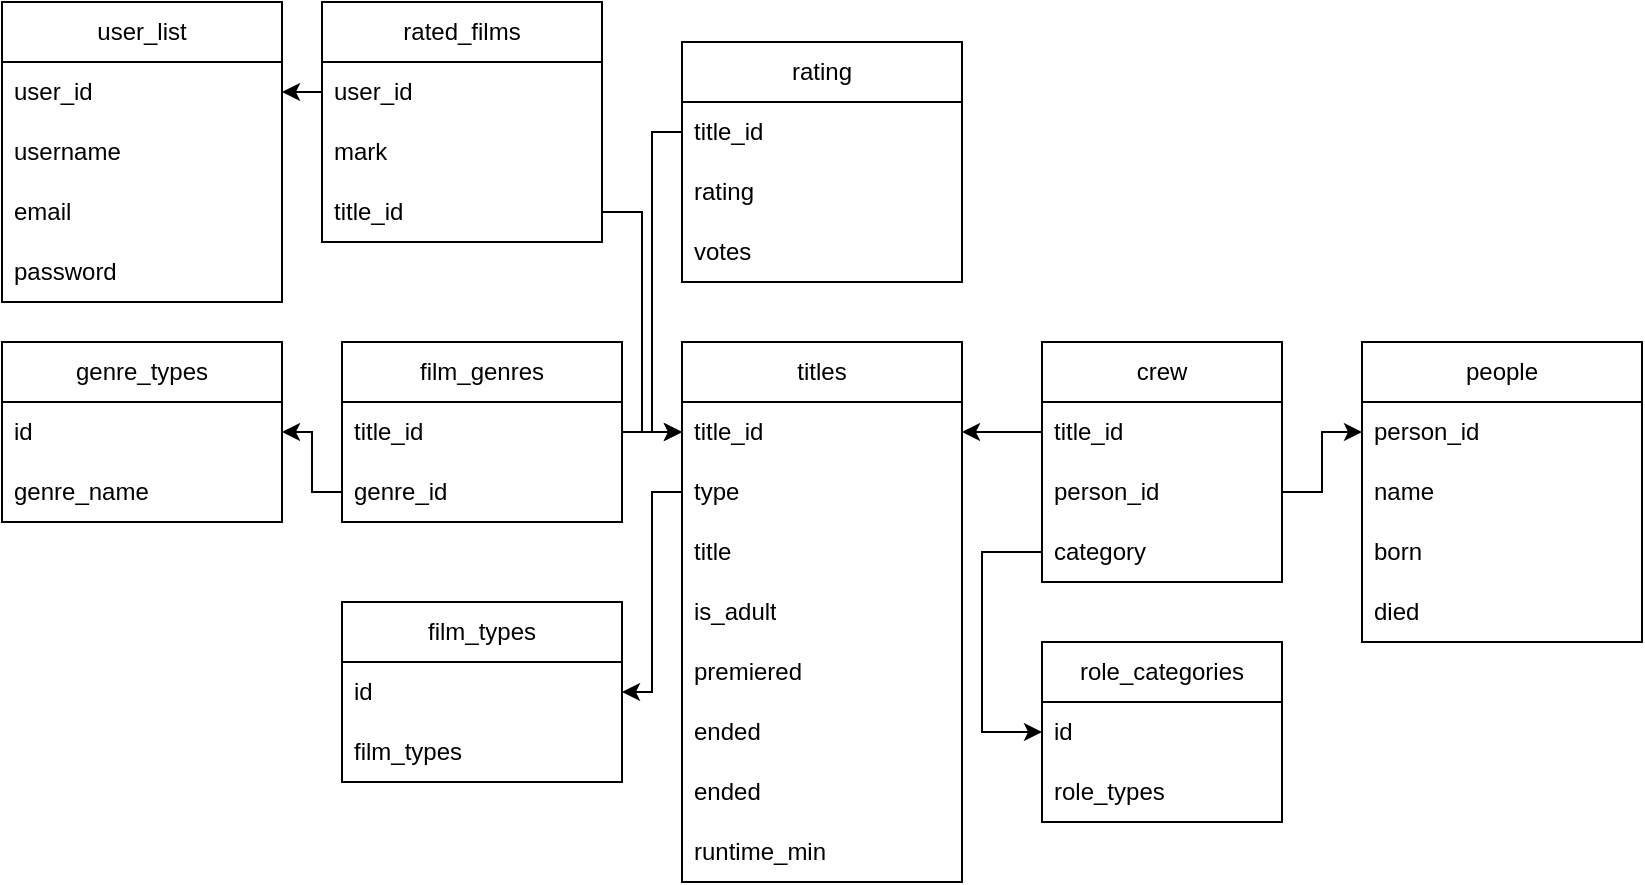 <mxfile version="20.6.0" type="github">
  <diagram id="KXnSmSRIPwgm-IKH9LTK" name="Страница 1">
    <mxGraphModel dx="1303" dy="632" grid="1" gridSize="10" guides="1" tooltips="1" connect="1" arrows="1" fold="1" page="1" pageScale="1" pageWidth="827" pageHeight="1169" math="0" shadow="0">
      <root>
        <mxCell id="0" />
        <mxCell id="1" parent="0" />
        <mxCell id="tuFLpeBdodD1OW-p5DMp-6" value="rating" style="swimlane;fontStyle=0;childLayout=stackLayout;horizontal=1;startSize=30;horizontalStack=0;resizeParent=1;resizeParentMax=0;resizeLast=0;collapsible=1;marginBottom=0;whiteSpace=wrap;html=1;" vertex="1" parent="1">
          <mxGeometry x="340" y="40" width="140" height="120" as="geometry" />
        </mxCell>
        <mxCell id="tuFLpeBdodD1OW-p5DMp-7" value="title_id" style="text;strokeColor=none;fillColor=none;align=left;verticalAlign=middle;spacingLeft=4;spacingRight=4;overflow=hidden;points=[[0,0.5],[1,0.5]];portConstraint=eastwest;rotatable=0;whiteSpace=wrap;html=1;" vertex="1" parent="tuFLpeBdodD1OW-p5DMp-6">
          <mxGeometry y="30" width="140" height="30" as="geometry" />
        </mxCell>
        <mxCell id="tuFLpeBdodD1OW-p5DMp-8" value="rating" style="text;strokeColor=none;fillColor=none;align=left;verticalAlign=middle;spacingLeft=4;spacingRight=4;overflow=hidden;points=[[0,0.5],[1,0.5]];portConstraint=eastwest;rotatable=0;whiteSpace=wrap;html=1;" vertex="1" parent="tuFLpeBdodD1OW-p5DMp-6">
          <mxGeometry y="60" width="140" height="30" as="geometry" />
        </mxCell>
        <mxCell id="tuFLpeBdodD1OW-p5DMp-9" value="votes" style="text;strokeColor=none;fillColor=none;align=left;verticalAlign=middle;spacingLeft=4;spacingRight=4;overflow=hidden;points=[[0,0.5],[1,0.5]];portConstraint=eastwest;rotatable=0;whiteSpace=wrap;html=1;" vertex="1" parent="tuFLpeBdodD1OW-p5DMp-6">
          <mxGeometry y="90" width="140" height="30" as="geometry" />
        </mxCell>
        <mxCell id="tuFLpeBdodD1OW-p5DMp-10" value="titles" style="swimlane;fontStyle=0;childLayout=stackLayout;horizontal=1;startSize=30;horizontalStack=0;resizeParent=1;resizeParentMax=0;resizeLast=0;collapsible=1;marginBottom=0;whiteSpace=wrap;html=1;" vertex="1" parent="1">
          <mxGeometry x="340" y="190" width="140" height="270" as="geometry" />
        </mxCell>
        <mxCell id="tuFLpeBdodD1OW-p5DMp-11" value="title_id" style="text;strokeColor=none;fillColor=none;align=left;verticalAlign=middle;spacingLeft=4;spacingRight=4;overflow=hidden;points=[[0,0.5],[1,0.5]];portConstraint=eastwest;rotatable=0;whiteSpace=wrap;html=1;" vertex="1" parent="tuFLpeBdodD1OW-p5DMp-10">
          <mxGeometry y="30" width="140" height="30" as="geometry" />
        </mxCell>
        <mxCell id="tuFLpeBdodD1OW-p5DMp-12" value="type" style="text;strokeColor=none;fillColor=none;align=left;verticalAlign=middle;spacingLeft=4;spacingRight=4;overflow=hidden;points=[[0,0.5],[1,0.5]];portConstraint=eastwest;rotatable=0;whiteSpace=wrap;html=1;" vertex="1" parent="tuFLpeBdodD1OW-p5DMp-10">
          <mxGeometry y="60" width="140" height="30" as="geometry" />
        </mxCell>
        <mxCell id="tuFLpeBdodD1OW-p5DMp-13" value="title" style="text;strokeColor=none;fillColor=none;align=left;verticalAlign=middle;spacingLeft=4;spacingRight=4;overflow=hidden;points=[[0,0.5],[1,0.5]];portConstraint=eastwest;rotatable=0;whiteSpace=wrap;html=1;" vertex="1" parent="tuFLpeBdodD1OW-p5DMp-10">
          <mxGeometry y="90" width="140" height="30" as="geometry" />
        </mxCell>
        <mxCell id="tuFLpeBdodD1OW-p5DMp-14" value="is_adult" style="text;strokeColor=none;fillColor=none;align=left;verticalAlign=middle;spacingLeft=4;spacingRight=4;overflow=hidden;points=[[0,0.5],[1,0.5]];portConstraint=eastwest;rotatable=0;whiteSpace=wrap;html=1;" vertex="1" parent="tuFLpeBdodD1OW-p5DMp-10">
          <mxGeometry y="120" width="140" height="30" as="geometry" />
        </mxCell>
        <mxCell id="tuFLpeBdodD1OW-p5DMp-16" value="premiered" style="text;strokeColor=none;fillColor=none;align=left;verticalAlign=middle;spacingLeft=4;spacingRight=4;overflow=hidden;points=[[0,0.5],[1,0.5]];portConstraint=eastwest;rotatable=0;whiteSpace=wrap;html=1;" vertex="1" parent="tuFLpeBdodD1OW-p5DMp-10">
          <mxGeometry y="150" width="140" height="30" as="geometry" />
        </mxCell>
        <mxCell id="tuFLpeBdodD1OW-p5DMp-64" value="ended" style="text;strokeColor=none;fillColor=none;align=left;verticalAlign=middle;spacingLeft=4;spacingRight=4;overflow=hidden;points=[[0,0.5],[1,0.5]];portConstraint=eastwest;rotatable=0;whiteSpace=wrap;html=1;" vertex="1" parent="tuFLpeBdodD1OW-p5DMp-10">
          <mxGeometry y="180" width="140" height="30" as="geometry" />
        </mxCell>
        <mxCell id="tuFLpeBdodD1OW-p5DMp-15" value="ended" style="text;strokeColor=none;fillColor=none;align=left;verticalAlign=middle;spacingLeft=4;spacingRight=4;overflow=hidden;points=[[0,0.5],[1,0.5]];portConstraint=eastwest;rotatable=0;whiteSpace=wrap;html=1;" vertex="1" parent="tuFLpeBdodD1OW-p5DMp-10">
          <mxGeometry y="210" width="140" height="30" as="geometry" />
        </mxCell>
        <mxCell id="tuFLpeBdodD1OW-p5DMp-17" value="runtime_min" style="text;strokeColor=none;fillColor=none;align=left;verticalAlign=middle;spacingLeft=4;spacingRight=4;overflow=hidden;points=[[0,0.5],[1,0.5]];portConstraint=eastwest;rotatable=0;whiteSpace=wrap;html=1;" vertex="1" parent="tuFLpeBdodD1OW-p5DMp-10">
          <mxGeometry y="240" width="140" height="30" as="geometry" />
        </mxCell>
        <mxCell id="tuFLpeBdodD1OW-p5DMp-18" value="crew" style="swimlane;fontStyle=0;childLayout=stackLayout;horizontal=1;startSize=30;horizontalStack=0;resizeParent=1;resizeParentMax=0;resizeLast=0;collapsible=1;marginBottom=0;whiteSpace=wrap;html=1;" vertex="1" parent="1">
          <mxGeometry x="520" y="190" width="120" height="120" as="geometry" />
        </mxCell>
        <mxCell id="tuFLpeBdodD1OW-p5DMp-19" value="title_id" style="text;strokeColor=none;fillColor=none;align=left;verticalAlign=middle;spacingLeft=4;spacingRight=4;overflow=hidden;points=[[0,0.5],[1,0.5]];portConstraint=eastwest;rotatable=0;whiteSpace=wrap;html=1;" vertex="1" parent="tuFLpeBdodD1OW-p5DMp-18">
          <mxGeometry y="30" width="120" height="30" as="geometry" />
        </mxCell>
        <mxCell id="tuFLpeBdodD1OW-p5DMp-20" value="person_id" style="text;strokeColor=none;fillColor=none;align=left;verticalAlign=middle;spacingLeft=4;spacingRight=4;overflow=hidden;points=[[0,0.5],[1,0.5]];portConstraint=eastwest;rotatable=0;whiteSpace=wrap;html=1;" vertex="1" parent="tuFLpeBdodD1OW-p5DMp-18">
          <mxGeometry y="60" width="120" height="30" as="geometry" />
        </mxCell>
        <mxCell id="tuFLpeBdodD1OW-p5DMp-21" value="category" style="text;strokeColor=none;fillColor=none;align=left;verticalAlign=middle;spacingLeft=4;spacingRight=4;overflow=hidden;points=[[0,0.5],[1,0.5]];portConstraint=eastwest;rotatable=0;whiteSpace=wrap;html=1;" vertex="1" parent="tuFLpeBdodD1OW-p5DMp-18">
          <mxGeometry y="90" width="120" height="30" as="geometry" />
        </mxCell>
        <mxCell id="tuFLpeBdodD1OW-p5DMp-22" value="people" style="swimlane;fontStyle=0;childLayout=stackLayout;horizontal=1;startSize=30;horizontalStack=0;resizeParent=1;resizeParentMax=0;resizeLast=0;collapsible=1;marginBottom=0;whiteSpace=wrap;html=1;" vertex="1" parent="1">
          <mxGeometry x="680" y="190" width="140" height="150" as="geometry" />
        </mxCell>
        <mxCell id="tuFLpeBdodD1OW-p5DMp-23" value="person_id" style="text;strokeColor=none;fillColor=none;align=left;verticalAlign=middle;spacingLeft=4;spacingRight=4;overflow=hidden;points=[[0,0.5],[1,0.5]];portConstraint=eastwest;rotatable=0;whiteSpace=wrap;html=1;" vertex="1" parent="tuFLpeBdodD1OW-p5DMp-22">
          <mxGeometry y="30" width="140" height="30" as="geometry" />
        </mxCell>
        <mxCell id="tuFLpeBdodD1OW-p5DMp-24" value="name" style="text;strokeColor=none;fillColor=none;align=left;verticalAlign=middle;spacingLeft=4;spacingRight=4;overflow=hidden;points=[[0,0.5],[1,0.5]];portConstraint=eastwest;rotatable=0;whiteSpace=wrap;html=1;" vertex="1" parent="tuFLpeBdodD1OW-p5DMp-22">
          <mxGeometry y="60" width="140" height="30" as="geometry" />
        </mxCell>
        <mxCell id="tuFLpeBdodD1OW-p5DMp-25" value="born" style="text;strokeColor=none;fillColor=none;align=left;verticalAlign=middle;spacingLeft=4;spacingRight=4;overflow=hidden;points=[[0,0.5],[1,0.5]];portConstraint=eastwest;rotatable=0;whiteSpace=wrap;html=1;" vertex="1" parent="tuFLpeBdodD1OW-p5DMp-22">
          <mxGeometry y="90" width="140" height="30" as="geometry" />
        </mxCell>
        <mxCell id="tuFLpeBdodD1OW-p5DMp-58" value="died" style="text;strokeColor=none;fillColor=none;align=left;verticalAlign=middle;spacingLeft=4;spacingRight=4;overflow=hidden;points=[[0,0.5],[1,0.5]];portConstraint=eastwest;rotatable=0;whiteSpace=wrap;html=1;" vertex="1" parent="tuFLpeBdodD1OW-p5DMp-22">
          <mxGeometry y="120" width="140" height="30" as="geometry" />
        </mxCell>
        <mxCell id="tuFLpeBdodD1OW-p5DMp-26" value="role_categories" style="swimlane;fontStyle=0;childLayout=stackLayout;horizontal=1;startSize=30;horizontalStack=0;resizeParent=1;resizeParentMax=0;resizeLast=0;collapsible=1;marginBottom=0;whiteSpace=wrap;html=1;" vertex="1" parent="1">
          <mxGeometry x="520" y="340" width="120" height="90" as="geometry" />
        </mxCell>
        <mxCell id="tuFLpeBdodD1OW-p5DMp-27" value="id" style="text;strokeColor=none;fillColor=none;align=left;verticalAlign=middle;spacingLeft=4;spacingRight=4;overflow=hidden;points=[[0,0.5],[1,0.5]];portConstraint=eastwest;rotatable=0;whiteSpace=wrap;html=1;" vertex="1" parent="tuFLpeBdodD1OW-p5DMp-26">
          <mxGeometry y="30" width="120" height="30" as="geometry" />
        </mxCell>
        <mxCell id="tuFLpeBdodD1OW-p5DMp-28" value="role_types" style="text;strokeColor=none;fillColor=none;align=left;verticalAlign=middle;spacingLeft=4;spacingRight=4;overflow=hidden;points=[[0,0.5],[1,0.5]];portConstraint=eastwest;rotatable=0;whiteSpace=wrap;html=1;" vertex="1" parent="tuFLpeBdodD1OW-p5DMp-26">
          <mxGeometry y="60" width="120" height="30" as="geometry" />
        </mxCell>
        <mxCell id="tuFLpeBdodD1OW-p5DMp-30" value="genre_types" style="swimlane;fontStyle=0;childLayout=stackLayout;horizontal=1;startSize=30;horizontalStack=0;resizeParent=1;resizeParentMax=0;resizeLast=0;collapsible=1;marginBottom=0;whiteSpace=wrap;html=1;" vertex="1" parent="1">
          <mxGeometry y="190" width="140" height="90" as="geometry" />
        </mxCell>
        <mxCell id="tuFLpeBdodD1OW-p5DMp-31" value="id" style="text;strokeColor=none;fillColor=none;align=left;verticalAlign=middle;spacingLeft=4;spacingRight=4;overflow=hidden;points=[[0,0.5],[1,0.5]];portConstraint=eastwest;rotatable=0;whiteSpace=wrap;html=1;" vertex="1" parent="tuFLpeBdodD1OW-p5DMp-30">
          <mxGeometry y="30" width="140" height="30" as="geometry" />
        </mxCell>
        <mxCell id="tuFLpeBdodD1OW-p5DMp-32" value="genre_name" style="text;strokeColor=none;fillColor=none;align=left;verticalAlign=middle;spacingLeft=4;spacingRight=4;overflow=hidden;points=[[0,0.5],[1,0.5]];portConstraint=eastwest;rotatable=0;whiteSpace=wrap;html=1;" vertex="1" parent="tuFLpeBdodD1OW-p5DMp-30">
          <mxGeometry y="60" width="140" height="30" as="geometry" />
        </mxCell>
        <mxCell id="tuFLpeBdodD1OW-p5DMp-61" value="" style="edgeStyle=elbowEdgeStyle;rounded=0;orthogonalLoop=1;jettySize=auto;html=1;endArrow=classic;endFill=1;entryX=0;entryY=0.5;entryDx=0;entryDy=0;" edge="1" parent="1" source="tuFLpeBdodD1OW-p5DMp-34" target="tuFLpeBdodD1OW-p5DMp-11">
          <mxGeometry relative="1" as="geometry" />
        </mxCell>
        <mxCell id="tuFLpeBdodD1OW-p5DMp-34" value="film_genres" style="swimlane;fontStyle=0;childLayout=stackLayout;horizontal=1;startSize=30;horizontalStack=0;resizeParent=1;resizeParentMax=0;resizeLast=0;collapsible=1;marginBottom=0;whiteSpace=wrap;html=1;" vertex="1" parent="1">
          <mxGeometry x="170" y="190" width="140" height="90" as="geometry" />
        </mxCell>
        <mxCell id="tuFLpeBdodD1OW-p5DMp-35" value="title_id" style="text;strokeColor=none;fillColor=none;align=left;verticalAlign=middle;spacingLeft=4;spacingRight=4;overflow=hidden;points=[[0,0.5],[1,0.5]];portConstraint=eastwest;rotatable=0;whiteSpace=wrap;html=1;" vertex="1" parent="tuFLpeBdodD1OW-p5DMp-34">
          <mxGeometry y="30" width="140" height="30" as="geometry" />
        </mxCell>
        <mxCell id="tuFLpeBdodD1OW-p5DMp-36" value="genre_id" style="text;strokeColor=none;fillColor=none;align=left;verticalAlign=middle;spacingLeft=4;spacingRight=4;overflow=hidden;points=[[0,0.5],[1,0.5]];portConstraint=eastwest;rotatable=0;whiteSpace=wrap;html=1;" vertex="1" parent="tuFLpeBdodD1OW-p5DMp-34">
          <mxGeometry y="60" width="140" height="30" as="geometry" />
        </mxCell>
        <mxCell id="tuFLpeBdodD1OW-p5DMp-38" value="film_types" style="swimlane;fontStyle=0;childLayout=stackLayout;horizontal=1;startSize=30;horizontalStack=0;resizeParent=1;resizeParentMax=0;resizeLast=0;collapsible=1;marginBottom=0;whiteSpace=wrap;html=1;" vertex="1" parent="1">
          <mxGeometry x="170" y="320" width="140" height="90" as="geometry" />
        </mxCell>
        <mxCell id="tuFLpeBdodD1OW-p5DMp-39" value="id" style="text;strokeColor=none;fillColor=none;align=left;verticalAlign=middle;spacingLeft=4;spacingRight=4;overflow=hidden;points=[[0,0.5],[1,0.5]];portConstraint=eastwest;rotatable=0;whiteSpace=wrap;html=1;" vertex="1" parent="tuFLpeBdodD1OW-p5DMp-38">
          <mxGeometry y="30" width="140" height="30" as="geometry" />
        </mxCell>
        <mxCell id="tuFLpeBdodD1OW-p5DMp-40" value="film_types" style="text;strokeColor=none;fillColor=none;align=left;verticalAlign=middle;spacingLeft=4;spacingRight=4;overflow=hidden;points=[[0,0.5],[1,0.5]];portConstraint=eastwest;rotatable=0;whiteSpace=wrap;html=1;" vertex="1" parent="tuFLpeBdodD1OW-p5DMp-38">
          <mxGeometry y="60" width="140" height="30" as="geometry" />
        </mxCell>
        <mxCell id="tuFLpeBdodD1OW-p5DMp-42" value="user_list" style="swimlane;fontStyle=0;childLayout=stackLayout;horizontal=1;startSize=30;horizontalStack=0;resizeParent=1;resizeParentMax=0;resizeLast=0;collapsible=1;marginBottom=0;whiteSpace=wrap;html=1;" vertex="1" parent="1">
          <mxGeometry y="20" width="140" height="150" as="geometry" />
        </mxCell>
        <mxCell id="tuFLpeBdodD1OW-p5DMp-66" value="user_id" style="text;strokeColor=none;fillColor=none;align=left;verticalAlign=middle;spacingLeft=4;spacingRight=4;overflow=hidden;points=[[0,0.5],[1,0.5]];portConstraint=eastwest;rotatable=0;whiteSpace=wrap;html=1;" vertex="1" parent="tuFLpeBdodD1OW-p5DMp-42">
          <mxGeometry y="30" width="140" height="30" as="geometry" />
        </mxCell>
        <mxCell id="tuFLpeBdodD1OW-p5DMp-43" value="username" style="text;strokeColor=none;fillColor=none;align=left;verticalAlign=middle;spacingLeft=4;spacingRight=4;overflow=hidden;points=[[0,0.5],[1,0.5]];portConstraint=eastwest;rotatable=0;whiteSpace=wrap;html=1;" vertex="1" parent="tuFLpeBdodD1OW-p5DMp-42">
          <mxGeometry y="60" width="140" height="30" as="geometry" />
        </mxCell>
        <mxCell id="tuFLpeBdodD1OW-p5DMp-44" value="email" style="text;strokeColor=none;fillColor=none;align=left;verticalAlign=middle;spacingLeft=4;spacingRight=4;overflow=hidden;points=[[0,0.5],[1,0.5]];portConstraint=eastwest;rotatable=0;whiteSpace=wrap;html=1;" vertex="1" parent="tuFLpeBdodD1OW-p5DMp-42">
          <mxGeometry y="90" width="140" height="30" as="geometry" />
        </mxCell>
        <mxCell id="tuFLpeBdodD1OW-p5DMp-45" value="password" style="text;strokeColor=none;fillColor=none;align=left;verticalAlign=middle;spacingLeft=4;spacingRight=4;overflow=hidden;points=[[0,0.5],[1,0.5]];portConstraint=eastwest;rotatable=0;whiteSpace=wrap;html=1;" vertex="1" parent="tuFLpeBdodD1OW-p5DMp-42">
          <mxGeometry y="120" width="140" height="30" as="geometry" />
        </mxCell>
        <mxCell id="tuFLpeBdodD1OW-p5DMp-46" value="rated_films" style="swimlane;fontStyle=0;childLayout=stackLayout;horizontal=1;startSize=30;horizontalStack=0;resizeParent=1;resizeParentMax=0;resizeLast=0;collapsible=1;marginBottom=0;whiteSpace=wrap;html=1;" vertex="1" parent="1">
          <mxGeometry x="160" y="20" width="140" height="120" as="geometry" />
        </mxCell>
        <mxCell id="tuFLpeBdodD1OW-p5DMp-47" value="user_id" style="text;strokeColor=none;fillColor=none;align=left;verticalAlign=middle;spacingLeft=4;spacingRight=4;overflow=hidden;points=[[0,0.5],[1,0.5]];portConstraint=eastwest;rotatable=0;whiteSpace=wrap;html=1;" vertex="1" parent="tuFLpeBdodD1OW-p5DMp-46">
          <mxGeometry y="30" width="140" height="30" as="geometry" />
        </mxCell>
        <mxCell id="tuFLpeBdodD1OW-p5DMp-48" value="mark" style="text;strokeColor=none;fillColor=none;align=left;verticalAlign=middle;spacingLeft=4;spacingRight=4;overflow=hidden;points=[[0,0.5],[1,0.5]];portConstraint=eastwest;rotatable=0;whiteSpace=wrap;html=1;" vertex="1" parent="tuFLpeBdodD1OW-p5DMp-46">
          <mxGeometry y="60" width="140" height="30" as="geometry" />
        </mxCell>
        <mxCell id="tuFLpeBdodD1OW-p5DMp-49" value="title_id" style="text;strokeColor=none;fillColor=none;align=left;verticalAlign=middle;spacingLeft=4;spacingRight=4;overflow=hidden;points=[[0,0.5],[1,0.5]];portConstraint=eastwest;rotatable=0;whiteSpace=wrap;html=1;" vertex="1" parent="tuFLpeBdodD1OW-p5DMp-46">
          <mxGeometry y="90" width="140" height="30" as="geometry" />
        </mxCell>
        <mxCell id="tuFLpeBdodD1OW-p5DMp-52" value="" style="endArrow=classic;html=1;rounded=0;exitX=0;exitY=0.5;exitDx=0;exitDy=0;entryX=1;entryY=0.5;entryDx=0;entryDy=0;" edge="1" parent="1" source="tuFLpeBdodD1OW-p5DMp-19" target="tuFLpeBdodD1OW-p5DMp-11">
          <mxGeometry width="50" height="50" relative="1" as="geometry">
            <mxPoint x="390" y="280" as="sourcePoint" />
            <mxPoint x="440" y="230" as="targetPoint" />
          </mxGeometry>
        </mxCell>
        <mxCell id="tuFLpeBdodD1OW-p5DMp-56" value="" style="edgeStyle=elbowEdgeStyle;elbow=horizontal;endArrow=classic;html=1;rounded=0;exitX=0;exitY=0.5;exitDx=0;exitDy=0;endFill=1;entryX=0;entryY=0.5;entryDx=0;entryDy=0;" edge="1" parent="1" source="tuFLpeBdodD1OW-p5DMp-21" target="tuFLpeBdodD1OW-p5DMp-27">
          <mxGeometry width="50" height="50" relative="1" as="geometry">
            <mxPoint x="520" y="380" as="sourcePoint" />
            <mxPoint x="510" y="410" as="targetPoint" />
            <Array as="points">
              <mxPoint x="490" y="320" />
            </Array>
          </mxGeometry>
        </mxCell>
        <mxCell id="tuFLpeBdodD1OW-p5DMp-60" style="edgeStyle=elbowEdgeStyle;rounded=0;orthogonalLoop=1;jettySize=auto;html=1;exitX=1;exitY=0.5;exitDx=0;exitDy=0;entryX=0;entryY=0.5;entryDx=0;entryDy=0;endArrow=classic;endFill=1;" edge="1" parent="1" source="tuFLpeBdodD1OW-p5DMp-20" target="tuFLpeBdodD1OW-p5DMp-23">
          <mxGeometry relative="1" as="geometry" />
        </mxCell>
        <mxCell id="tuFLpeBdodD1OW-p5DMp-62" style="edgeStyle=elbowEdgeStyle;rounded=0;orthogonalLoop=1;jettySize=auto;html=1;exitX=0;exitY=0.5;exitDx=0;exitDy=0;entryX=1;entryY=0.5;entryDx=0;entryDy=0;endArrow=none;endFill=0;" edge="1" parent="1" source="tuFLpeBdodD1OW-p5DMp-7" target="tuFLpeBdodD1OW-p5DMp-35">
          <mxGeometry relative="1" as="geometry" />
        </mxCell>
        <mxCell id="tuFLpeBdodD1OW-p5DMp-63" style="edgeStyle=elbowEdgeStyle;rounded=0;orthogonalLoop=1;jettySize=auto;html=1;exitX=0;exitY=0.5;exitDx=0;exitDy=0;entryX=1;entryY=0.5;entryDx=0;entryDy=0;endArrow=classic;endFill=1;" edge="1" parent="1" source="tuFLpeBdodD1OW-p5DMp-36" target="tuFLpeBdodD1OW-p5DMp-31">
          <mxGeometry relative="1" as="geometry" />
        </mxCell>
        <mxCell id="tuFLpeBdodD1OW-p5DMp-65" style="edgeStyle=elbowEdgeStyle;rounded=0;orthogonalLoop=1;jettySize=auto;html=1;exitX=0;exitY=0.5;exitDx=0;exitDy=0;entryX=1;entryY=0.5;entryDx=0;entryDy=0;endArrow=classic;endFill=1;" edge="1" parent="1" source="tuFLpeBdodD1OW-p5DMp-12" target="tuFLpeBdodD1OW-p5DMp-38">
          <mxGeometry relative="1" as="geometry" />
        </mxCell>
        <mxCell id="tuFLpeBdodD1OW-p5DMp-67" style="edgeStyle=elbowEdgeStyle;rounded=0;orthogonalLoop=1;jettySize=auto;html=1;exitX=1;exitY=0.5;exitDx=0;exitDy=0;entryX=0;entryY=0.5;entryDx=0;entryDy=0;endArrow=classic;endFill=1;" edge="1" parent="1" source="tuFLpeBdodD1OW-p5DMp-49" target="tuFLpeBdodD1OW-p5DMp-11">
          <mxGeometry relative="1" as="geometry">
            <Array as="points">
              <mxPoint x="320" y="180" />
            </Array>
          </mxGeometry>
        </mxCell>
        <mxCell id="tuFLpeBdodD1OW-p5DMp-68" style="edgeStyle=elbowEdgeStyle;rounded=0;orthogonalLoop=1;jettySize=auto;html=1;exitX=0;exitY=0.5;exitDx=0;exitDy=0;entryX=1;entryY=0.5;entryDx=0;entryDy=0;endArrow=classic;endFill=1;" edge="1" parent="1" source="tuFLpeBdodD1OW-p5DMp-47" target="tuFLpeBdodD1OW-p5DMp-66">
          <mxGeometry relative="1" as="geometry" />
        </mxCell>
      </root>
    </mxGraphModel>
  </diagram>
</mxfile>
